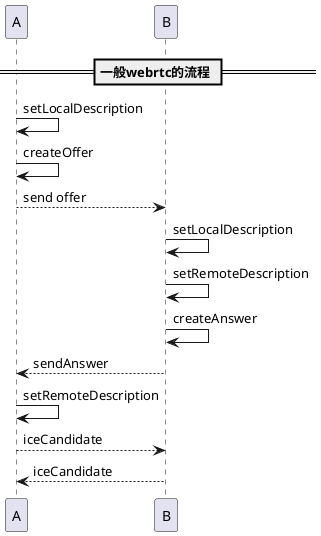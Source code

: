 @startuml
== 一般webrtc的流程 ==
A -> A: setLocalDescription
A -> A: createOffer
A --> B: send offer
B -> B: setLocalDescription
B -> B: setRemoteDescription
B -> B: createAnswer
B --> A: sendAnswer
A -> A: setRemoteDescription
A --> B: iceCandidate
B --> A: iceCandidate
@enduml
